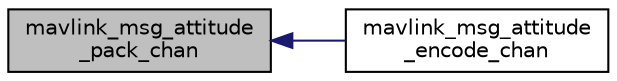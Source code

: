 digraph "mavlink_msg_attitude_pack_chan"
{
 // INTERACTIVE_SVG=YES
  edge [fontname="Helvetica",fontsize="10",labelfontname="Helvetica",labelfontsize="10"];
  node [fontname="Helvetica",fontsize="10",shape=record];
  rankdir="LR";
  Node1 [label="mavlink_msg_attitude\l_pack_chan",height=0.2,width=0.4,color="black", fillcolor="grey75", style="filled" fontcolor="black"];
  Node1 -> Node2 [dir="back",color="midnightblue",fontsize="10",style="solid",fontname="Helvetica"];
  Node2 [label="mavlink_msg_attitude\l_encode_chan",height=0.2,width=0.4,color="black", fillcolor="white", style="filled",URL="$v1_80_2common_2mavlink__msg__attitude_8h.html#a390d3a73b000cf4c7d925fe296fad9bd",tooltip="Encode a attitude struct on a channel. "];
}
